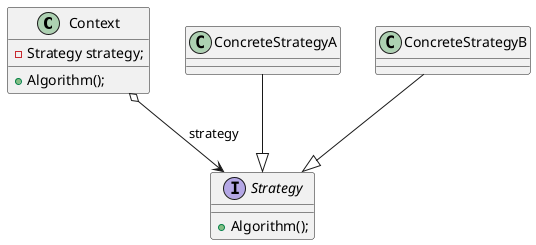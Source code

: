 @startuml

class Context{
    -Strategy strategy;
    +Algorithm();
}

interface Strategy{
    +Algorithm();
}

ConcreteStrategyA --|> Strategy
ConcreteStrategyB --|> Strategy
Context o--> Strategy : strategy

@enduml